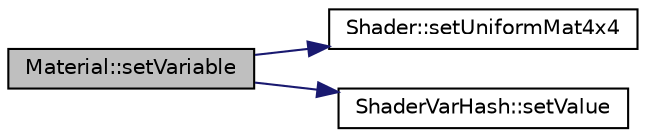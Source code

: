 digraph "Material::setVariable"
{
  edge [fontname="Helvetica",fontsize="10",labelfontname="Helvetica",labelfontsize="10"];
  node [fontname="Helvetica",fontsize="10",shape=record];
  rankdir="LR";
  Node1 [label="Material::setVariable",height=0.2,width=0.4,color="black", fillcolor="grey75", style="filled" fontcolor="black"];
  Node1 -> Node2 [color="midnightblue",fontsize="10",style="solid",fontname="Helvetica"];
  Node2 [label="Shader::setUniformMat4x4",height=0.2,width=0.4,color="black", fillcolor="white", style="filled",URL="$class_shader.html#a2737cc648540a20b1aae2bb9ee379b17",tooltip="Sends a single 4x4 matrix to the specified location. "];
  Node1 -> Node3 [color="midnightblue",fontsize="10",style="solid",fontname="Helvetica"];
  Node3 [label="ShaderVarHash::setValue",height=0.2,width=0.4,color="black", fillcolor="white", style="filled",URL="$class_shader_var_hash.html#a64b7d53c81ae390f04c7de6feba95991",tooltip="Adds the given integer to the hashmap, using the specified name as a key. "];
}
